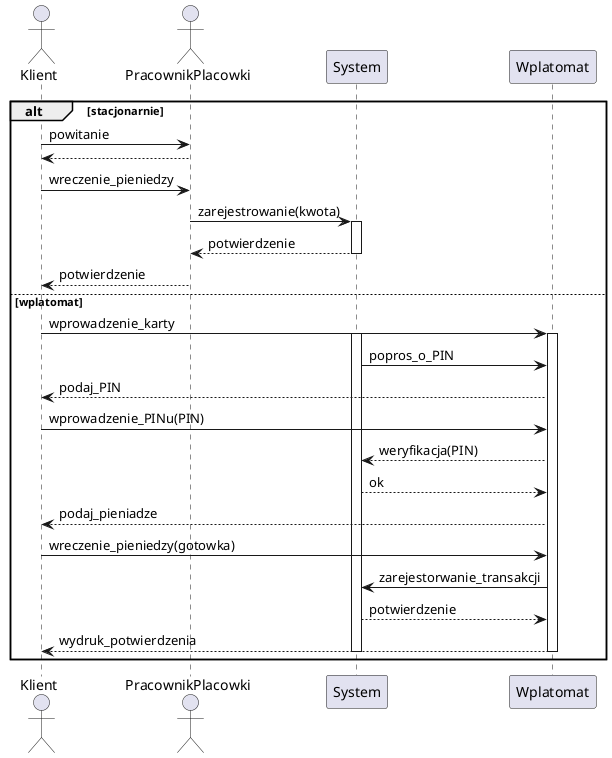 'Diagram sekwencji - wpłata gotówki we wpłatomacie lub w placówce
@startuml

actor Klient
actor PracownikPlacowki

alt stacjonarnie
    Klient -> PracownikPlacowki : powitanie
    return 
    Klient -> PracownikPlacowki : wreczenie_pieniedzy
    PracownikPlacowki -> System : zarejestrowanie(kwota)
    activate System
    System --> PracownikPlacowki : potwierdzenie
    deactivate System
    PracownikPlacowki --> Klient : potwierdzenie
else wplatomat
    Klient -> Wplatomat : wprowadzenie_karty
    activate Wplatomat
    activate System
    System -> Wplatomat : popros_o_PIN
    Wplatomat --> Klient : podaj_PIN
    Klient -> Wplatomat : wprowadzenie_PINu(PIN)
    Wplatomat --> System : weryfikacja(PIN)
    System --> Wplatomat : ok
    Wplatomat --> Klient : podaj_pieniadze
    Klient -> Wplatomat : wreczenie_pieniedzy(gotowka)
    Wplatomat -> System : zarejestorwanie_transakcji
    System --> Wplatomat : potwierdzenie
    Wplatomat --> Klient : wydruk_potwierdzenia
    deactivate System
    deactivate Wplatomat
end

@enduml